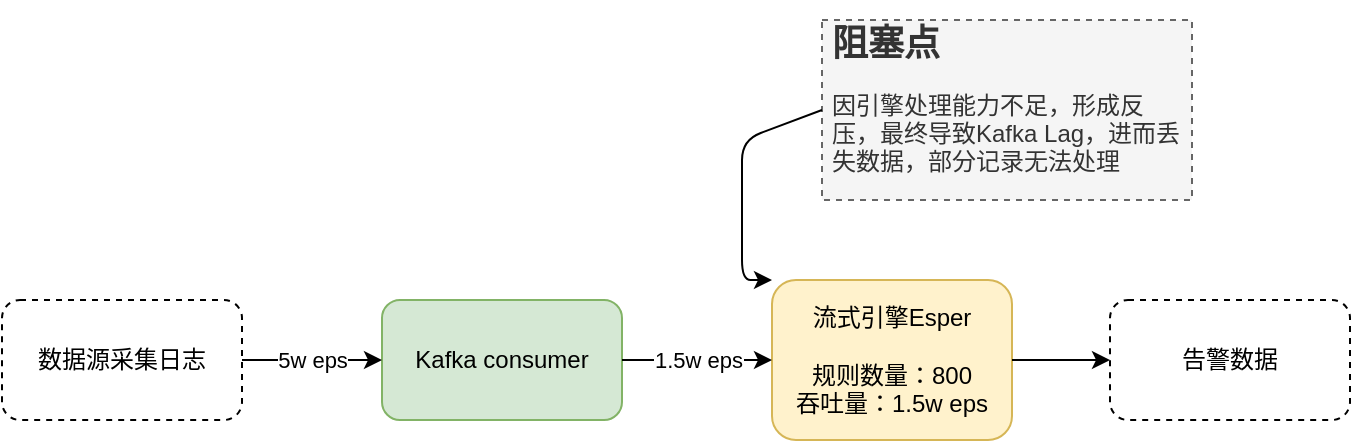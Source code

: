 <mxfile version="14.2.4" type="github">
  <diagram id="OhF-d4IrDkloM0CWmTXY" name="Page-1">
    <mxGraphModel dx="1547" dy="429" grid="1" gridSize="10" guides="1" tooltips="1" connect="1" arrows="1" fold="1" page="1" pageScale="1" pageWidth="827" pageHeight="1169" math="0" shadow="0">
      <root>
        <mxCell id="0" />
        <mxCell id="1" parent="0" />
        <mxCell id="eOvEeG8slfokaM3ithfl-1" value="Kafka consumer" style="rounded=1;whiteSpace=wrap;html=1;fillColor=#d5e8d4;strokeColor=#82b366;" vertex="1" parent="1">
          <mxGeometry x="50" y="190" width="120" height="60" as="geometry" />
        </mxCell>
        <mxCell id="eOvEeG8slfokaM3ithfl-2" value="流式引擎Esper&lt;br&gt;&lt;br&gt;规则数量：800&lt;br&gt;吞吐量：1.5w eps" style="rounded=1;whiteSpace=wrap;html=1;fillColor=#fff2cc;strokeColor=#d6b656;" vertex="1" parent="1">
          <mxGeometry x="245" y="180" width="120" height="80" as="geometry" />
        </mxCell>
        <mxCell id="eOvEeG8slfokaM3ithfl-3" value="1.5w eps" style="endArrow=classic;html=1;exitX=1;exitY=0.5;exitDx=0;exitDy=0;entryX=0;entryY=0.5;entryDx=0;entryDy=0;" edge="1" parent="1" source="eOvEeG8slfokaM3ithfl-1" target="eOvEeG8slfokaM3ithfl-2">
          <mxGeometry relative="1" as="geometry">
            <mxPoint x="130" y="250" as="sourcePoint" />
            <mxPoint x="290" y="250" as="targetPoint" />
            <Array as="points">
              <mxPoint x="200" y="220" />
            </Array>
          </mxGeometry>
        </mxCell>
        <mxCell id="eOvEeG8slfokaM3ithfl-13" value="数据源采集日志" style="rounded=1;whiteSpace=wrap;html=1;dashed=1;" vertex="1" parent="1">
          <mxGeometry x="-140" y="190" width="120" height="60" as="geometry" />
        </mxCell>
        <mxCell id="eOvEeG8slfokaM3ithfl-14" value="告警数据" style="rounded=1;whiteSpace=wrap;html=1;dashed=1;" vertex="1" parent="1">
          <mxGeometry x="414" y="190" width="120" height="60" as="geometry" />
        </mxCell>
        <mxCell id="eOvEeG8slfokaM3ithfl-17" value="" style="endArrow=classic;html=1;exitX=1;exitY=0.5;exitDx=0;exitDy=0;entryX=0;entryY=0.5;entryDx=0;entryDy=0;" edge="1" parent="1" source="eOvEeG8slfokaM3ithfl-2" target="eOvEeG8slfokaM3ithfl-14">
          <mxGeometry width="50" height="50" relative="1" as="geometry">
            <mxPoint x="190" y="260" as="sourcePoint" />
            <mxPoint x="240" y="210" as="targetPoint" />
          </mxGeometry>
        </mxCell>
        <mxCell id="eOvEeG8slfokaM3ithfl-18" value="&lt;h1 style=&quot;font-size: 18px&quot;&gt;&lt;font style=&quot;font-size: 18px&quot;&gt;阻塞点&lt;/font&gt;&lt;/h1&gt;&lt;p&gt;&lt;font style=&quot;font-size: 12px&quot;&gt;因引擎处理能力不足，形成反压，最终导致Kafka Lag，进而丢失数据，部分记录无法处理&lt;/font&gt;&lt;/p&gt;" style="text;html=1;strokeColor=#666666;fillColor=#f5f5f5;spacing=5;spacingTop=-20;whiteSpace=wrap;overflow=hidden;rounded=0;dashed=1;fontColor=#333333;" vertex="1" parent="1">
          <mxGeometry x="270" y="50" width="185" height="90" as="geometry" />
        </mxCell>
        <mxCell id="eOvEeG8slfokaM3ithfl-21" value="" style="endArrow=classic;html=1;exitX=0;exitY=0.5;exitDx=0;exitDy=0;entryX=0;entryY=0;entryDx=0;entryDy=0;" edge="1" parent="1" source="eOvEeG8slfokaM3ithfl-18" target="eOvEeG8slfokaM3ithfl-2">
          <mxGeometry width="50" height="50" relative="1" as="geometry">
            <mxPoint x="375" y="230" as="sourcePoint" />
            <mxPoint x="230" y="220" as="targetPoint" />
            <Array as="points">
              <mxPoint x="230" y="110" />
              <mxPoint x="230" y="180" />
            </Array>
          </mxGeometry>
        </mxCell>
        <mxCell id="eOvEeG8slfokaM3ithfl-23" value="5w eps" style="endArrow=classic;html=1;exitX=1;exitY=0.5;exitDx=0;exitDy=0;entryX=0;entryY=0.5;entryDx=0;entryDy=0;" edge="1" parent="1" source="eOvEeG8slfokaM3ithfl-13" target="eOvEeG8slfokaM3ithfl-1">
          <mxGeometry relative="1" as="geometry">
            <mxPoint x="190" y="240" as="sourcePoint" />
            <mxPoint x="265" y="240" as="targetPoint" />
            <Array as="points" />
          </mxGeometry>
        </mxCell>
      </root>
    </mxGraphModel>
  </diagram>
</mxfile>
